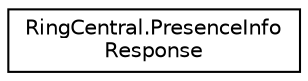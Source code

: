 digraph "Graphical Class Hierarchy"
{
 // LATEX_PDF_SIZE
  edge [fontname="Helvetica",fontsize="10",labelfontname="Helvetica",labelfontsize="10"];
  node [fontname="Helvetica",fontsize="10",shape=record];
  rankdir="LR";
  Node0 [label="RingCentral.PresenceInfo\lResponse",height=0.2,width=0.4,color="black", fillcolor="white", style="filled",URL="$classRingCentral_1_1PresenceInfoResponse.html",tooltip=" "];
}
